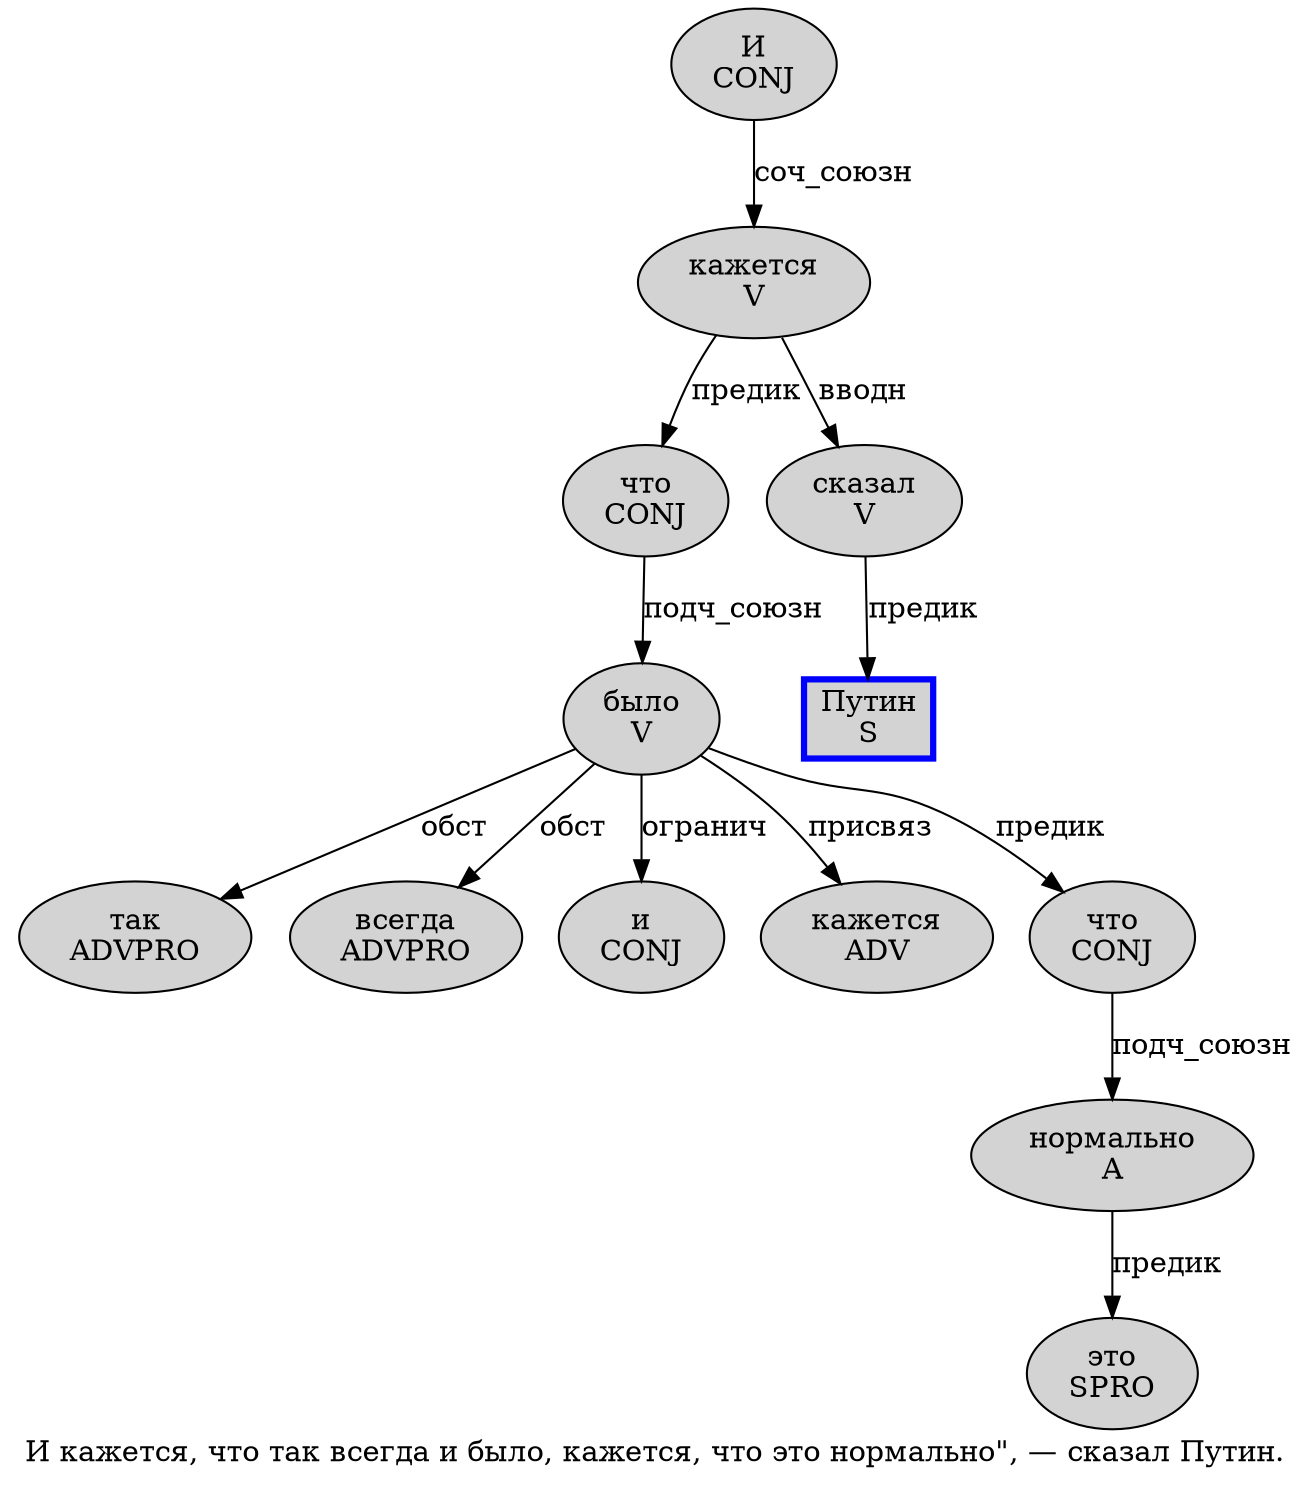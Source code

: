 digraph SENTENCE_90 {
	graph [label="И кажется, что так всегда и было, кажется, что это нормально\", — сказал Путин."]
	node [style=filled]
		0 [label="И
CONJ" color="" fillcolor=lightgray penwidth=1 shape=ellipse]
		1 [label="кажется
V" color="" fillcolor=lightgray penwidth=1 shape=ellipse]
		3 [label="что
CONJ" color="" fillcolor=lightgray penwidth=1 shape=ellipse]
		4 [label="так
ADVPRO" color="" fillcolor=lightgray penwidth=1 shape=ellipse]
		5 [label="всегда
ADVPRO" color="" fillcolor=lightgray penwidth=1 shape=ellipse]
		6 [label="и
CONJ" color="" fillcolor=lightgray penwidth=1 shape=ellipse]
		7 [label="было
V" color="" fillcolor=lightgray penwidth=1 shape=ellipse]
		9 [label="кажется
ADV" color="" fillcolor=lightgray penwidth=1 shape=ellipse]
		11 [label="что
CONJ" color="" fillcolor=lightgray penwidth=1 shape=ellipse]
		12 [label="это
SPRO" color="" fillcolor=lightgray penwidth=1 shape=ellipse]
		13 [label="нормально
A" color="" fillcolor=lightgray penwidth=1 shape=ellipse]
		17 [label="сказал
V" color="" fillcolor=lightgray penwidth=1 shape=ellipse]
		18 [label="Путин
S" color=blue fillcolor=lightgray penwidth=3 shape=box]
			0 -> 1 [label="соч_союзн"]
			3 -> 7 [label="подч_союзн"]
			11 -> 13 [label="подч_союзн"]
			13 -> 12 [label="предик"]
			7 -> 4 [label="обст"]
			7 -> 5 [label="обст"]
			7 -> 6 [label="огранич"]
			7 -> 9 [label="присвяз"]
			7 -> 11 [label="предик"]
			17 -> 18 [label="предик"]
			1 -> 3 [label="предик"]
			1 -> 17 [label="вводн"]
}